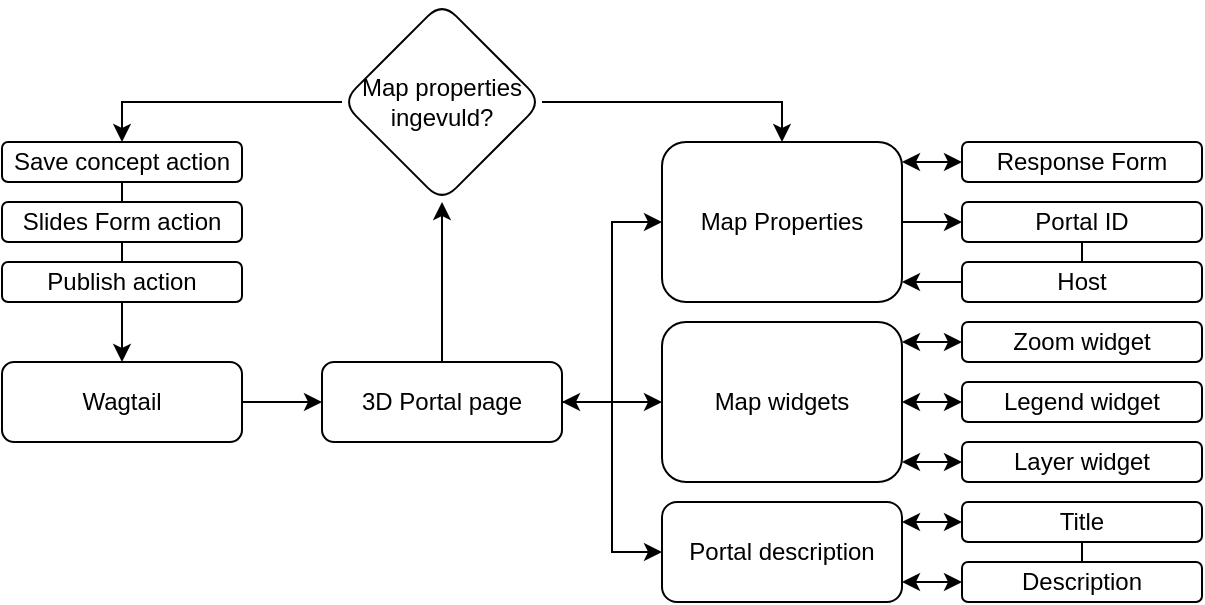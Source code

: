<mxfile version="24.2.5" type="github">
  <diagram id="C5RBs43oDa-KdzZeNtuy" name="Page-1">
    <mxGraphModel dx="600" dy="298" grid="1" gridSize="10" guides="1" tooltips="1" connect="1" arrows="1" fold="1" page="1" pageScale="1" pageWidth="827" pageHeight="1169" math="0" shadow="0">
      <root>
        <mxCell id="WIyWlLk6GJQsqaUBKTNV-0" />
        <mxCell id="WIyWlLk6GJQsqaUBKTNV-1" parent="WIyWlLk6GJQsqaUBKTNV-0" />
        <mxCell id="_TZKBY1tNJtwiWkSwiN1-30" style="edgeStyle=orthogonalEdgeStyle;rounded=0;orthogonalLoop=1;jettySize=auto;html=1;entryX=0;entryY=0.5;entryDx=0;entryDy=0;" parent="WIyWlLk6GJQsqaUBKTNV-1" source="WIyWlLk6GJQsqaUBKTNV-3" target="PBCL4VLVau04cQTr8EXl-0" edge="1">
          <mxGeometry relative="1" as="geometry" />
        </mxCell>
        <mxCell id="WIyWlLk6GJQsqaUBKTNV-3" value="Wagtail" style="rounded=1;whiteSpace=wrap;html=1;fontSize=12;glass=0;strokeWidth=1;shadow=0;" parent="WIyWlLk6GJQsqaUBKTNV-1" vertex="1">
          <mxGeometry x="40" y="220" width="120" height="40" as="geometry" />
        </mxCell>
        <mxCell id="tJoFcv4JGUqWMfWWMbMo-0" style="edgeStyle=orthogonalEdgeStyle;rounded=0;orthogonalLoop=1;jettySize=auto;html=1;entryX=0;entryY=0.5;entryDx=0;entryDy=0;" parent="WIyWlLk6GJQsqaUBKTNV-1" source="PBCL4VLVau04cQTr8EXl-0" target="PBCL4VLVau04cQTr8EXl-2" edge="1">
          <mxGeometry relative="1" as="geometry" />
        </mxCell>
        <mxCell id="tJoFcv4JGUqWMfWWMbMo-1" style="edgeStyle=orthogonalEdgeStyle;rounded=0;orthogonalLoop=1;jettySize=auto;html=1;entryX=0;entryY=0.5;entryDx=0;entryDy=0;" parent="WIyWlLk6GJQsqaUBKTNV-1" source="PBCL4VLVau04cQTr8EXl-0" target="PBCL4VLVau04cQTr8EXl-3" edge="1">
          <mxGeometry relative="1" as="geometry" />
        </mxCell>
        <mxCell id="tJoFcv4JGUqWMfWWMbMo-2" style="edgeStyle=orthogonalEdgeStyle;rounded=0;orthogonalLoop=1;jettySize=auto;html=1;entryX=0;entryY=0.5;entryDx=0;entryDy=0;startArrow=classic;startFill=1;" parent="WIyWlLk6GJQsqaUBKTNV-1" source="PBCL4VLVau04cQTr8EXl-0" target="PL27ZLF-FzFJ4OKqtE4w-0" edge="1">
          <mxGeometry relative="1" as="geometry" />
        </mxCell>
        <mxCell id="_TZKBY1tNJtwiWkSwiN1-21" value="" style="edgeStyle=orthogonalEdgeStyle;rounded=0;orthogonalLoop=1;jettySize=auto;html=1;" parent="WIyWlLk6GJQsqaUBKTNV-1" source="PBCL4VLVau04cQTr8EXl-0" target="_TZKBY1tNJtwiWkSwiN1-20" edge="1">
          <mxGeometry relative="1" as="geometry" />
        </mxCell>
        <mxCell id="PBCL4VLVau04cQTr8EXl-0" value="3D Portal page" style="rounded=1;whiteSpace=wrap;html=1;fontSize=12;glass=0;strokeWidth=1;shadow=0;" parent="WIyWlLk6GJQsqaUBKTNV-1" vertex="1">
          <mxGeometry x="200" y="220" width="120" height="40" as="geometry" />
        </mxCell>
        <mxCell id="_TZKBY1tNJtwiWkSwiN1-6" style="edgeStyle=orthogonalEdgeStyle;rounded=0;orthogonalLoop=1;jettySize=auto;html=1;entryX=0;entryY=0.5;entryDx=0;entryDy=0;" parent="WIyWlLk6GJQsqaUBKTNV-1" source="PBCL4VLVau04cQTr8EXl-2" target="PBCL4VLVau04cQTr8EXl-4" edge="1">
          <mxGeometry relative="1" as="geometry" />
        </mxCell>
        <mxCell id="_TZKBY1tNJtwiWkSwiN1-9" style="edgeStyle=orthogonalEdgeStyle;rounded=0;orthogonalLoop=1;jettySize=auto;html=1;entryX=0;entryY=0.5;entryDx=0;entryDy=0;startArrow=classic;startFill=1;" parent="WIyWlLk6GJQsqaUBKTNV-1" source="PBCL4VLVau04cQTr8EXl-2" target="PBCL4VLVau04cQTr8EXl-6" edge="1">
          <mxGeometry relative="1" as="geometry">
            <Array as="points">
              <mxPoint x="500" y="120" />
              <mxPoint x="500" y="120" />
            </Array>
          </mxGeometry>
        </mxCell>
        <mxCell id="_TZKBY1tNJtwiWkSwiN1-13" style="edgeStyle=orthogonalEdgeStyle;rounded=0;orthogonalLoop=1;jettySize=auto;html=1;entryX=0;entryY=0.5;entryDx=0;entryDy=0;endArrow=none;endFill=0;startArrow=classic;startFill=1;" parent="WIyWlLk6GJQsqaUBKTNV-1" source="PBCL4VLVau04cQTr8EXl-2" target="PBCL4VLVau04cQTr8EXl-5" edge="1">
          <mxGeometry relative="1" as="geometry">
            <Array as="points">
              <mxPoint x="500" y="180" />
              <mxPoint x="500" y="180" />
            </Array>
          </mxGeometry>
        </mxCell>
        <mxCell id="PBCL4VLVau04cQTr8EXl-2" value="Map Properties" style="rounded=1;whiteSpace=wrap;html=1;fontSize=12;glass=0;strokeWidth=1;shadow=0;" parent="WIyWlLk6GJQsqaUBKTNV-1" vertex="1">
          <mxGeometry x="370" y="110" width="120" height="80" as="geometry" />
        </mxCell>
        <mxCell id="_TZKBY1tNJtwiWkSwiN1-11" style="edgeStyle=orthogonalEdgeStyle;rounded=0;orthogonalLoop=1;jettySize=auto;html=1;entryX=0;entryY=0.5;entryDx=0;entryDy=0;startArrow=classic;startFill=1;" parent="WIyWlLk6GJQsqaUBKTNV-1" source="PBCL4VLVau04cQTr8EXl-3" target="PBCL4VLVau04cQTr8EXl-12" edge="1">
          <mxGeometry relative="1" as="geometry" />
        </mxCell>
        <mxCell id="_TZKBY1tNJtwiWkSwiN1-17" style="edgeStyle=orthogonalEdgeStyle;rounded=0;orthogonalLoop=1;jettySize=auto;html=1;entryX=0;entryY=0.5;entryDx=0;entryDy=0;startArrow=classic;startFill=1;" parent="WIyWlLk6GJQsqaUBKTNV-1" source="PBCL4VLVau04cQTr8EXl-3" target="PBCL4VLVau04cQTr8EXl-13" edge="1">
          <mxGeometry relative="1" as="geometry">
            <Array as="points">
              <mxPoint x="500" y="210" />
              <mxPoint x="500" y="210" />
            </Array>
          </mxGeometry>
        </mxCell>
        <mxCell id="_TZKBY1tNJtwiWkSwiN1-18" style="edgeStyle=orthogonalEdgeStyle;rounded=0;orthogonalLoop=1;jettySize=auto;html=1;entryX=0;entryY=0.5;entryDx=0;entryDy=0;startArrow=classic;startFill=1;" parent="WIyWlLk6GJQsqaUBKTNV-1" source="PBCL4VLVau04cQTr8EXl-3" target="PBCL4VLVau04cQTr8EXl-14" edge="1">
          <mxGeometry relative="1" as="geometry">
            <Array as="points">
              <mxPoint x="500" y="270" />
              <mxPoint x="500" y="270" />
            </Array>
          </mxGeometry>
        </mxCell>
        <mxCell id="PBCL4VLVau04cQTr8EXl-3" value="Map widgets" style="rounded=1;whiteSpace=wrap;html=1;fontSize=12;glass=0;strokeWidth=1;shadow=0;" parent="WIyWlLk6GJQsqaUBKTNV-1" vertex="1">
          <mxGeometry x="370" y="200" width="120" height="80" as="geometry" />
        </mxCell>
        <mxCell id="_TZKBY1tNJtwiWkSwiN1-8" style="edgeStyle=orthogonalEdgeStyle;rounded=0;orthogonalLoop=1;jettySize=auto;html=1;entryX=0.5;entryY=0;entryDx=0;entryDy=0;endArrow=none;endFill=0;" parent="WIyWlLk6GJQsqaUBKTNV-1" source="PBCL4VLVau04cQTr8EXl-4" target="PBCL4VLVau04cQTr8EXl-5" edge="1">
          <mxGeometry relative="1" as="geometry" />
        </mxCell>
        <mxCell id="PBCL4VLVau04cQTr8EXl-4" value="Portal ID" style="rounded=1;whiteSpace=wrap;html=1;fontSize=12;glass=0;strokeWidth=1;shadow=0;" parent="WIyWlLk6GJQsqaUBKTNV-1" vertex="1">
          <mxGeometry x="520" y="140" width="120" height="20" as="geometry" />
        </mxCell>
        <mxCell id="PBCL4VLVau04cQTr8EXl-5" value="Host" style="rounded=1;whiteSpace=wrap;html=1;fontSize=12;glass=0;strokeWidth=1;shadow=0;" parent="WIyWlLk6GJQsqaUBKTNV-1" vertex="1">
          <mxGeometry x="520" y="170" width="120" height="20" as="geometry" />
        </mxCell>
        <mxCell id="PBCL4VLVau04cQTr8EXl-6" value="Response Form" style="rounded=1;whiteSpace=wrap;html=1;fontSize=12;glass=0;strokeWidth=1;shadow=0;" parent="WIyWlLk6GJQsqaUBKTNV-1" vertex="1">
          <mxGeometry x="520" y="110" width="120" height="20" as="geometry" />
        </mxCell>
        <mxCell id="PBCL4VLVau04cQTr8EXl-12" value="Legend widget" style="rounded=1;whiteSpace=wrap;html=1;fontSize=12;glass=0;strokeWidth=1;shadow=0;" parent="WIyWlLk6GJQsqaUBKTNV-1" vertex="1">
          <mxGeometry x="520" y="230" width="120" height="20" as="geometry" />
        </mxCell>
        <mxCell id="PBCL4VLVau04cQTr8EXl-13" value="Zoom widget" style="rounded=1;whiteSpace=wrap;html=1;fontSize=12;glass=0;strokeWidth=1;shadow=0;" parent="WIyWlLk6GJQsqaUBKTNV-1" vertex="1">
          <mxGeometry x="520" y="200" width="120" height="20" as="geometry" />
        </mxCell>
        <mxCell id="PBCL4VLVau04cQTr8EXl-14" value="Layer widget" style="rounded=1;whiteSpace=wrap;html=1;fontSize=12;glass=0;strokeWidth=1;shadow=0;" parent="WIyWlLk6GJQsqaUBKTNV-1" vertex="1">
          <mxGeometry x="520" y="260" width="120" height="20" as="geometry" />
        </mxCell>
        <mxCell id="_TZKBY1tNJtwiWkSwiN1-15" style="edgeStyle=orthogonalEdgeStyle;rounded=0;orthogonalLoop=1;jettySize=auto;html=1;entryX=0;entryY=0.5;entryDx=0;entryDy=0;startArrow=classic;startFill=1;" parent="WIyWlLk6GJQsqaUBKTNV-1" source="PL27ZLF-FzFJ4OKqtE4w-0" target="PL27ZLF-FzFJ4OKqtE4w-13" edge="1">
          <mxGeometry relative="1" as="geometry">
            <Array as="points">
              <mxPoint x="500" y="300" />
              <mxPoint x="500" y="300" />
            </Array>
          </mxGeometry>
        </mxCell>
        <mxCell id="_TZKBY1tNJtwiWkSwiN1-16" style="edgeStyle=orthogonalEdgeStyle;rounded=0;orthogonalLoop=1;jettySize=auto;html=1;entryX=0;entryY=0.5;entryDx=0;entryDy=0;startArrow=classic;startFill=1;" parent="WIyWlLk6GJQsqaUBKTNV-1" source="PL27ZLF-FzFJ4OKqtE4w-0" target="PL27ZLF-FzFJ4OKqtE4w-14" edge="1">
          <mxGeometry relative="1" as="geometry">
            <Array as="points">
              <mxPoint x="500" y="330" />
              <mxPoint x="500" y="330" />
            </Array>
          </mxGeometry>
        </mxCell>
        <mxCell id="PL27ZLF-FzFJ4OKqtE4w-0" value="Portal description" style="rounded=1;whiteSpace=wrap;html=1;fontSize=12;glass=0;strokeWidth=1;shadow=0;" parent="WIyWlLk6GJQsqaUBKTNV-1" vertex="1">
          <mxGeometry x="370" y="290" width="120" height="50" as="geometry" />
        </mxCell>
        <mxCell id="_TZKBY1tNJtwiWkSwiN1-28" style="edgeStyle=orthogonalEdgeStyle;rounded=0;orthogonalLoop=1;jettySize=auto;html=1;entryX=0.5;entryY=0;entryDx=0;entryDy=0;endArrow=none;endFill=0;" parent="WIyWlLk6GJQsqaUBKTNV-1" source="PL27ZLF-FzFJ4OKqtE4w-7" target="_TZKBY1tNJtwiWkSwiN1-4" edge="1">
          <mxGeometry relative="1" as="geometry" />
        </mxCell>
        <mxCell id="PL27ZLF-FzFJ4OKqtE4w-7" value="Save concept action" style="rounded=1;whiteSpace=wrap;html=1;fontSize=12;glass=0;strokeWidth=1;shadow=0;" parent="WIyWlLk6GJQsqaUBKTNV-1" vertex="1">
          <mxGeometry x="40" y="110" width="120" height="20" as="geometry" />
        </mxCell>
        <mxCell id="PL27ZLF-FzFJ4OKqtE4w-17" style="edgeStyle=orthogonalEdgeStyle;rounded=0;orthogonalLoop=1;jettySize=auto;html=1;entryX=0.5;entryY=0;entryDx=0;entryDy=0;endArrow=none;endFill=0;" parent="WIyWlLk6GJQsqaUBKTNV-1" source="PL27ZLF-FzFJ4OKqtE4w-13" target="PL27ZLF-FzFJ4OKqtE4w-14" edge="1">
          <mxGeometry relative="1" as="geometry" />
        </mxCell>
        <mxCell id="PL27ZLF-FzFJ4OKqtE4w-13" value="Title" style="rounded=1;whiteSpace=wrap;html=1;fontSize=12;glass=0;strokeWidth=1;shadow=0;" parent="WIyWlLk6GJQsqaUBKTNV-1" vertex="1">
          <mxGeometry x="520" y="290" width="120" height="20" as="geometry" />
        </mxCell>
        <mxCell id="PL27ZLF-FzFJ4OKqtE4w-14" value="Description" style="rounded=1;whiteSpace=wrap;html=1;fontSize=12;glass=0;strokeWidth=1;shadow=0;" parent="WIyWlLk6GJQsqaUBKTNV-1" vertex="1">
          <mxGeometry x="520" y="320" width="120" height="20" as="geometry" />
        </mxCell>
        <mxCell id="_TZKBY1tNJtwiWkSwiN1-29" style="edgeStyle=orthogonalEdgeStyle;rounded=0;orthogonalLoop=1;jettySize=auto;html=1;entryX=0.5;entryY=0;entryDx=0;entryDy=0;endArrow=none;endFill=0;" parent="WIyWlLk6GJQsqaUBKTNV-1" source="_TZKBY1tNJtwiWkSwiN1-4" target="_TZKBY1tNJtwiWkSwiN1-22" edge="1">
          <mxGeometry relative="1" as="geometry" />
        </mxCell>
        <mxCell id="_TZKBY1tNJtwiWkSwiN1-4" value="Slides Form action" style="rounded=1;whiteSpace=wrap;html=1;fontSize=12;glass=0;strokeWidth=1;shadow=0;" parent="WIyWlLk6GJQsqaUBKTNV-1" vertex="1">
          <mxGeometry x="40" y="140" width="120" height="20" as="geometry" />
        </mxCell>
        <mxCell id="_TZKBY1tNJtwiWkSwiN1-32" style="edgeStyle=orthogonalEdgeStyle;rounded=0;orthogonalLoop=1;jettySize=auto;html=1;entryX=0.5;entryY=0;entryDx=0;entryDy=0;" parent="WIyWlLk6GJQsqaUBKTNV-1" source="_TZKBY1tNJtwiWkSwiN1-20" target="PL27ZLF-FzFJ4OKqtE4w-7" edge="1">
          <mxGeometry relative="1" as="geometry">
            <Array as="points">
              <mxPoint x="100" y="90" />
            </Array>
          </mxGeometry>
        </mxCell>
        <mxCell id="_TZKBY1tNJtwiWkSwiN1-35" style="edgeStyle=orthogonalEdgeStyle;rounded=0;orthogonalLoop=1;jettySize=auto;html=1;entryX=0.5;entryY=0;entryDx=0;entryDy=0;" parent="WIyWlLk6GJQsqaUBKTNV-1" source="_TZKBY1tNJtwiWkSwiN1-20" target="PBCL4VLVau04cQTr8EXl-2" edge="1">
          <mxGeometry relative="1" as="geometry">
            <Array as="points">
              <mxPoint x="430" y="90" />
            </Array>
          </mxGeometry>
        </mxCell>
        <mxCell id="_TZKBY1tNJtwiWkSwiN1-20" value="Map properties ingevuld?" style="rhombus;whiteSpace=wrap;html=1;rounded=1;glass=0;strokeWidth=1;shadow=0;" parent="WIyWlLk6GJQsqaUBKTNV-1" vertex="1">
          <mxGeometry x="210" y="40" width="100" height="100" as="geometry" />
        </mxCell>
        <mxCell id="_TZKBY1tNJtwiWkSwiN1-36" style="edgeStyle=orthogonalEdgeStyle;rounded=0;orthogonalLoop=1;jettySize=auto;html=1;entryX=0.5;entryY=0;entryDx=0;entryDy=0;" parent="WIyWlLk6GJQsqaUBKTNV-1" source="_TZKBY1tNJtwiWkSwiN1-22" target="WIyWlLk6GJQsqaUBKTNV-3" edge="1">
          <mxGeometry relative="1" as="geometry" />
        </mxCell>
        <mxCell id="_TZKBY1tNJtwiWkSwiN1-22" value="Publish action" style="rounded=1;whiteSpace=wrap;html=1;fontSize=12;glass=0;strokeWidth=1;shadow=0;" parent="WIyWlLk6GJQsqaUBKTNV-1" vertex="1">
          <mxGeometry x="40" y="170" width="120" height="20" as="geometry" />
        </mxCell>
      </root>
    </mxGraphModel>
  </diagram>
</mxfile>
